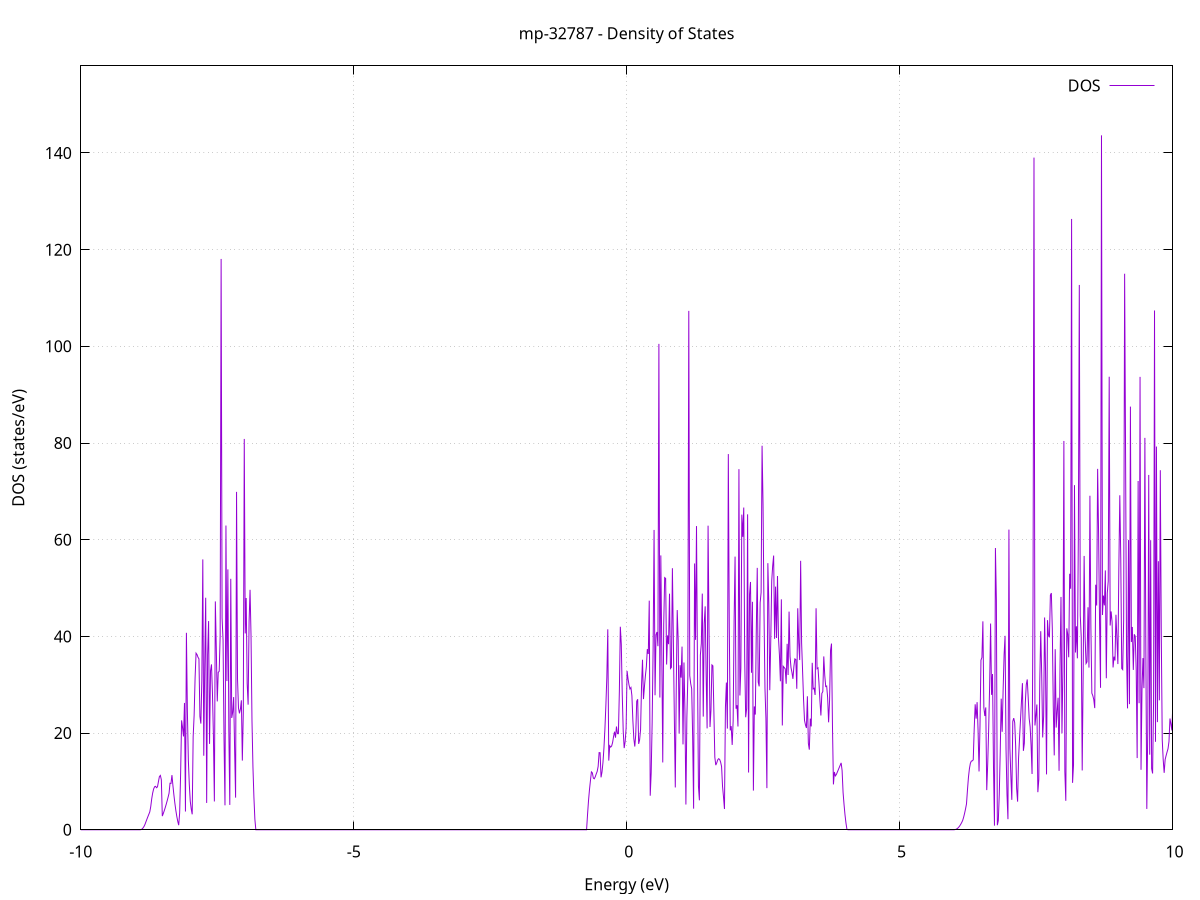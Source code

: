 set title 'mp-32787 - Density of States'
set xlabel 'Energy (eV)'
set ylabel 'DOS (states/eV)'
set grid
set xrange [-10:10]
set yrange [0:158.015]
set xzeroaxis lt -1
set terminal png size 800,600
set output 'mp-32787_dos_gnuplot.png'
plot '-' using 1:2 with lines title 'DOS'
-21.066600 0.000000
-21.048900 0.000000
-21.031200 0.000000
-21.013600 0.000000
-20.995900 0.000000
-20.978200 0.000000
-20.960600 0.000000
-20.942900 0.000000
-20.925200 0.000000
-20.907600 0.000000
-20.889900 0.000000
-20.872200 0.000000
-20.854600 0.000000
-20.836900 0.000000
-20.819200 0.000000
-20.801600 0.000000
-20.783900 0.000000
-20.766300 0.000000
-20.748600 0.000000
-20.730900 0.000000
-20.713300 0.000000
-20.695600 0.000000
-20.677900 0.000000
-20.660300 0.000000
-20.642600 0.000000
-20.624900 0.000000
-20.607300 0.000000
-20.589600 0.000000
-20.571900 0.000000
-20.554300 0.000000
-20.536600 0.000000
-20.518900 0.000000
-20.501300 0.000000
-20.483600 0.000000
-20.465900 0.000000
-20.448300 0.000000
-20.430600 0.000000
-20.413000 0.000000
-20.395300 0.000000
-20.377600 0.000000
-20.360000 0.000000
-20.342300 0.000000
-20.324600 0.000000
-20.307000 0.000000
-20.289300 0.000000
-20.271600 0.000000
-20.254000 0.000000
-20.236300 0.000000
-20.218600 0.000000
-20.201000 0.000000
-20.183300 0.000000
-20.165600 0.000000
-20.148000 0.000000
-20.130300 0.000000
-20.112600 0.000000
-20.095000 0.000000
-20.077300 0.000000
-20.059700 0.000000
-20.042000 0.000000
-20.024300 0.000000
-20.006700 0.000000
-19.989000 0.000000
-19.971300 0.000000
-19.953700 0.000000
-19.936000 0.000000
-19.918300 0.000000
-19.900700 0.000000
-19.883000 0.000000
-19.865300 0.000000
-19.847700 0.000000
-19.830000 0.000000
-19.812300 0.000000
-19.794700 0.000000
-19.777000 0.000000
-19.759300 0.000000
-19.741700 0.000000
-19.724000 0.000000
-19.706300 0.000000
-19.688700 0.000000
-19.671000 0.000000
-19.653400 0.000000
-19.635700 0.000000
-19.618000 0.000000
-19.600400 0.000000
-19.582700 0.000000
-19.565000 0.000000
-19.547400 0.000000
-19.529700 0.000000
-19.512000 0.000000
-19.494400 0.000000
-19.476700 0.000000
-19.459000 200.382100
-19.441400 166.613100
-19.423700 0.000000
-19.406000 0.000000
-19.388400 518.217500
-19.370700 0.000000
-19.353000 279.752800
-19.335400 715.820400
-19.317700 400.511500
-19.300100 960.959900
-19.282400 0.000000
-19.264700 0.000000
-19.247100 0.000000
-19.229400 0.000000
-19.211700 0.000000
-19.194100 775.664400
-19.176400 0.000000
-19.158700 699.346100
-19.141100 86.465200
-19.123400 245.669600
-19.105700 173.839500
-19.088100 867.490400
-19.070400 532.892100
-19.052700 0.000000
-19.035100 0.000000
-19.017400 0.000000
-18.999700 0.000000
-18.982100 0.000000
-18.964400 0.000000
-18.946700 0.000000
-18.929100 0.000000
-18.911400 0.000000
-18.893800 0.000000
-18.876100 0.000000
-18.858400 0.000000
-18.840800 0.000000
-18.823100 0.000000
-18.805400 0.000000
-18.787800 0.000000
-18.770100 0.000000
-18.752400 0.000000
-18.734800 0.000000
-18.717100 0.000000
-18.699400 0.000000
-18.681800 0.000000
-18.664100 0.000000
-18.646400 0.000000
-18.628800 0.000000
-18.611100 0.000000
-18.593400 0.000000
-18.575800 0.000000
-18.558100 0.000000
-18.540500 0.000000
-18.522800 0.000000
-18.505100 0.000000
-18.487500 0.000000
-18.469800 0.000000
-18.452100 0.000000
-18.434500 0.000000
-18.416800 0.000000
-18.399100 0.000000
-18.381500 0.000000
-18.363800 0.000000
-18.346100 0.000000
-18.328500 0.000000
-18.310800 0.000000
-18.293100 0.000000
-18.275500 0.000000
-18.257800 0.000000
-18.240100 0.000000
-18.222500 0.000000
-18.204800 0.000000
-18.187100 0.000000
-18.169500 0.000000
-18.151800 0.000000
-18.134200 0.000000
-18.116500 0.000000
-18.098800 0.000000
-18.081200 0.000000
-18.063500 0.000000
-18.045800 0.000000
-18.028200 0.000000
-18.010500 0.000000
-17.992800 0.000000
-17.975200 0.000000
-17.957500 0.000000
-17.939800 0.000000
-17.922200 0.000000
-17.904500 0.000000
-17.886800 0.000000
-17.869200 0.000000
-17.851500 0.000000
-17.833800 0.000000
-17.816200 0.000000
-17.798500 0.000000
-17.780900 0.000000
-17.763200 0.000000
-17.745500 0.000000
-17.727900 0.000000
-17.710200 0.000000
-17.692500 0.000000
-17.674900 0.000000
-17.657200 0.000000
-17.639500 0.000000
-17.621900 0.000000
-17.604200 0.000000
-17.586500 0.000000
-17.568900 0.000000
-17.551200 0.000000
-17.533500 0.000000
-17.515900 0.000000
-17.498200 0.000000
-17.480500 0.000000
-17.462900 0.000000
-17.445200 0.000000
-17.427600 0.000000
-17.409900 0.000000
-17.392200 0.000000
-17.374600 0.000000
-17.356900 0.000000
-17.339200 0.000000
-17.321600 0.000000
-17.303900 0.000000
-17.286200 0.000000
-17.268600 0.000000
-17.250900 0.000000
-17.233200 0.000000
-17.215600 0.000000
-17.197900 0.000000
-17.180200 0.000000
-17.162600 0.000000
-17.144900 0.000000
-17.127200 0.000000
-17.109600 0.000000
-17.091900 0.000000
-17.074200 0.000000
-17.056600 0.000000
-17.038900 0.000000
-17.021300 0.000000
-17.003600 0.000000
-16.985900 0.000000
-16.968300 0.000000
-16.950600 0.000000
-16.932900 0.000000
-16.915300 0.000000
-16.897600 0.000000
-16.879900 0.000000
-16.862300 0.000000
-16.844600 0.000000
-16.826900 0.000000
-16.809300 0.000000
-16.791600 0.000000
-16.773900 0.000000
-16.756300 0.000000
-16.738600 0.000000
-16.720900 0.000000
-16.703300 0.000000
-16.685600 0.000000
-16.668000 0.000000
-16.650300 0.000000
-16.632600 0.000000
-16.615000 0.000000
-16.597300 0.000000
-16.579600 0.000000
-16.562000 0.000000
-16.544300 0.000000
-16.526600 0.000000
-16.509000 0.000000
-16.491300 0.000000
-16.473600 0.000000
-16.456000 0.000000
-16.438300 0.000000
-16.420600 0.000000
-16.403000 0.000000
-16.385300 0.000000
-16.367600 0.000000
-16.350000 0.000000
-16.332300 0.000000
-16.314600 0.000000
-16.297000 0.000000
-16.279300 0.000000
-16.261700 0.000000
-16.244000 0.000000
-16.226300 0.000000
-16.208700 0.000000
-16.191000 0.000000
-16.173300 0.000000
-16.155700 0.000000
-16.138000 0.000000
-16.120300 0.000000
-16.102700 0.000000
-16.085000 0.000000
-16.067300 0.000000
-16.049700 0.000000
-16.032000 0.000000
-16.014300 0.000000
-15.996700 0.000000
-15.979000 0.000000
-15.961300 0.000000
-15.943700 0.000000
-15.926000 0.000000
-15.908400 0.000000
-15.890700 0.000000
-15.873000 0.000000
-15.855400 0.000000
-15.837700 0.000000
-15.820000 0.000000
-15.802400 0.000000
-15.784700 0.000000
-15.767000 0.000000
-15.749400 0.000000
-15.731700 0.000000
-15.714000 0.000000
-15.696400 0.000000
-15.678700 0.000000
-15.661000 0.000000
-15.643400 0.000000
-15.625700 0.000000
-15.608000 0.000000
-15.590400 0.000000
-15.572700 0.000000
-15.555000 0.000000
-15.537400 0.000000
-15.519700 0.000000
-15.502100 0.000000
-15.484400 0.000000
-15.466700 0.000000
-15.449100 0.000000
-15.431400 0.000000
-15.413700 0.000000
-15.396100 0.000000
-15.378400 0.000000
-15.360700 0.000000
-15.343100 0.000000
-15.325400 0.000000
-15.307700 0.000000
-15.290100 0.000000
-15.272400 0.000000
-15.254700 0.000000
-15.237100 0.000000
-15.219400 0.000000
-15.201700 0.000000
-15.184100 0.000000
-15.166400 0.000000
-15.148800 0.000000
-15.131100 0.000000
-15.113400 0.000000
-15.095800 0.000000
-15.078100 0.000000
-15.060400 0.000000
-15.042800 0.000000
-15.025100 0.000000
-15.007400 0.000000
-14.989800 0.000000
-14.972100 0.000000
-14.954400 0.000000
-14.936800 0.000000
-14.919100 0.000000
-14.901400 0.000000
-14.883800 0.000000
-14.866100 0.000000
-14.848400 0.000000
-14.830800 0.000000
-14.813100 0.000000
-14.795500 0.000000
-14.777800 0.000000
-14.760100 0.000000
-14.742500 0.000000
-14.724800 0.000000
-14.707100 0.000000
-14.689500 0.000000
-14.671800 0.000000
-14.654100 0.000000
-14.636500 0.000000
-14.618800 0.000000
-14.601100 0.000000
-14.583500 0.000000
-14.565800 0.000000
-14.548100 0.000000
-14.530500 0.000000
-14.512800 0.000000
-14.495100 0.000000
-14.477500 0.000000
-14.459800 0.000000
-14.442100 0.000000
-14.424500 0.000000
-14.406800 0.000000
-14.389200 0.000000
-14.371500 0.000000
-14.353800 0.000000
-14.336200 0.000000
-14.318500 0.000000
-14.300800 0.000000
-14.283200 0.000000
-14.265500 0.000000
-14.247800 0.000000
-14.230200 0.000000
-14.212500 0.000000
-14.194800 0.000000
-14.177200 0.000000
-14.159500 0.000000
-14.141800 0.000000
-14.124200 0.000000
-14.106500 0.000000
-14.088800 0.000000
-14.071200 0.000000
-14.053500 0.000000
-14.035900 0.000000
-14.018200 0.000000
-14.000500 0.000000
-13.982900 0.000000
-13.965200 0.000000
-13.947500 0.000000
-13.929900 0.000000
-13.912200 0.000000
-13.894500 0.000000
-13.876900 0.000000
-13.859200 0.000000
-13.841500 0.000000
-13.823900 0.000000
-13.806200 0.000000
-13.788500 0.000000
-13.770900 0.000000
-13.753200 0.000000
-13.735500 0.000000
-13.717900 0.000000
-13.700200 0.000000
-13.682500 0.000000
-13.664900 0.000000
-13.647200 0.000000
-13.629600 0.000000
-13.611900 0.000000
-13.594200 0.000000
-13.576600 0.000000
-13.558900 0.000000
-13.541200 0.000000
-13.523600 0.000000
-13.505900 0.000000
-13.488200 0.000000
-13.470600 0.000000
-13.452900 0.000000
-13.435200 0.000000
-13.417600 0.000000
-13.399900 0.000000
-13.382200 0.000000
-13.364600 0.000000
-13.346900 0.000000
-13.329200 0.000000
-13.311600 0.000000
-13.293900 0.000000
-13.276300 0.000000
-13.258600 0.000000
-13.240900 0.000000
-13.223300 0.000000
-13.205600 0.000000
-13.187900 0.000000
-13.170300 0.000000
-13.152600 0.000000
-13.134900 0.000000
-13.117300 0.000000
-13.099600 0.000000
-13.081900 0.000000
-13.064300 0.000000
-13.046600 0.000000
-13.028900 0.000000
-13.011300 0.000000
-12.993600 0.000000
-12.975900 0.000000
-12.958300 0.000000
-12.940600 0.000000
-12.922900 0.000000
-12.905300 0.000000
-12.887600 0.000000
-12.870000 0.000000
-12.852300 0.000000
-12.834600 0.000000
-12.817000 0.000000
-12.799300 0.000000
-12.781600 0.000000
-12.764000 0.000000
-12.746300 0.000000
-12.728600 0.000000
-12.711000 0.000000
-12.693300 0.000000
-12.675600 0.000000
-12.658000 0.000000
-12.640300 0.000000
-12.622600 0.000000
-12.605000 0.000000
-12.587300 0.000000
-12.569600 0.000000
-12.552000 0.000000
-12.534300 0.000000
-12.516700 0.000000
-12.499000 0.000000
-12.481300 0.000000
-12.463700 0.000000
-12.446000 0.000000
-12.428300 0.000000
-12.410700 0.000000
-12.393000 0.000000
-12.375300 0.000000
-12.357700 0.000000
-12.340000 0.000000
-12.322300 0.000000
-12.304700 0.000000
-12.287000 0.000000
-12.269300 0.000000
-12.251700 0.000000
-12.234000 0.000000
-12.216300 0.000000
-12.198700 0.000000
-12.181000 0.000000
-12.163400 0.000000
-12.145700 0.000000
-12.128000 0.000000
-12.110400 0.000000
-12.092700 0.000000
-12.075000 0.000000
-12.057400 0.000000
-12.039700 0.000000
-12.022000 0.000000
-12.004400 0.000000
-11.986700 0.000000
-11.969000 0.000000
-11.951400 0.000000
-11.933700 0.000000
-11.916000 0.000000
-11.898400 0.000000
-11.880700 0.000000
-11.863000 0.000000
-11.845400 0.000000
-11.827700 0.000000
-11.810000 0.000000
-11.792400 0.000000
-11.774700 0.000000
-11.757100 0.000000
-11.739400 0.000000
-11.721700 0.000000
-11.704100 0.000000
-11.686400 0.000000
-11.668700 0.000000
-11.651100 0.000000
-11.633400 0.000000
-11.615700 0.000000
-11.598100 0.000000
-11.580400 0.000000
-11.562700 0.000000
-11.545100 0.000000
-11.527400 0.000000
-11.509700 0.000000
-11.492100 0.000000
-11.474400 0.000000
-11.456700 0.000000
-11.439100 0.000000
-11.421400 0.000000
-11.403800 0.000000
-11.386100 0.000000
-11.368400 0.000000
-11.350800 0.000000
-11.333100 0.000000
-11.315400 0.000000
-11.297800 0.000000
-11.280100 0.000000
-11.262400 0.000000
-11.244800 0.000000
-11.227100 0.000000
-11.209400 0.000000
-11.191800 0.000000
-11.174100 0.000000
-11.156400 0.000000
-11.138800 0.000000
-11.121100 0.000000
-11.103400 0.000000
-11.085800 0.000000
-11.068100 0.000000
-11.050400 0.000000
-11.032800 0.000000
-11.015100 0.000000
-10.997500 0.000000
-10.979800 0.000000
-10.962100 0.000000
-10.944500 0.000000
-10.926800 0.000000
-10.909100 0.000000
-10.891500 0.000000
-10.873800 0.000000
-10.856100 0.000000
-10.838500 0.000000
-10.820800 0.000000
-10.803100 0.000000
-10.785500 0.000000
-10.767800 0.000000
-10.750100 0.000000
-10.732500 0.000000
-10.714800 0.000000
-10.697100 0.000000
-10.679500 0.000000
-10.661800 0.000000
-10.644200 0.000000
-10.626500 0.000000
-10.608800 0.000000
-10.591200 0.000000
-10.573500 0.000000
-10.555800 0.000000
-10.538200 0.000000
-10.520500 0.000000
-10.502800 0.000000
-10.485200 0.000000
-10.467500 0.000000
-10.449800 0.000000
-10.432200 0.000000
-10.414500 0.000000
-10.396800 0.000000
-10.379200 0.000000
-10.361500 0.000000
-10.343800 0.000000
-10.326200 0.000000
-10.308500 0.000000
-10.290800 0.000000
-10.273200 0.000000
-10.255500 0.000000
-10.237900 0.000000
-10.220200 0.000000
-10.202500 0.000000
-10.184900 0.000000
-10.167200 0.000000
-10.149500 0.000000
-10.131900 0.000000
-10.114200 0.000000
-10.096500 0.000000
-10.078900 0.000000
-10.061200 0.000000
-10.043500 0.000000
-10.025900 0.000000
-10.008200 0.000000
-9.990500 0.000000
-9.972900 0.000000
-9.955200 0.000000
-9.937500 0.000000
-9.919900 0.000000
-9.902200 0.000000
-9.884600 0.000000
-9.866900 0.000000
-9.849200 0.000000
-9.831600 0.000000
-9.813900 0.000000
-9.796200 0.000000
-9.778600 0.000000
-9.760900 0.000000
-9.743200 0.000000
-9.725600 0.000000
-9.707900 0.000000
-9.690200 0.000000
-9.672600 0.000000
-9.654900 0.000000
-9.637200 0.000000
-9.619600 0.000000
-9.601900 0.000000
-9.584200 0.000000
-9.566600 0.000000
-9.548900 0.000000
-9.531300 0.000000
-9.513600 0.000000
-9.495900 0.000000
-9.478300 0.000000
-9.460600 0.000000
-9.442900 0.000000
-9.425300 0.000000
-9.407600 0.000000
-9.389900 0.000000
-9.372300 0.000000
-9.354600 0.000000
-9.336900 0.000000
-9.319300 0.000000
-9.301600 0.000000
-9.283900 0.000000
-9.266300 0.000000
-9.248600 0.000000
-9.230900 0.000000
-9.213300 0.000000
-9.195600 0.000000
-9.177900 0.000000
-9.160300 0.000000
-9.142600 0.000000
-9.125000 0.000000
-9.107300 0.000000
-9.089600 0.000000
-9.072000 0.000000
-9.054300 0.000000
-9.036600 0.000000
-9.019000 0.000000
-9.001300 0.000000
-8.983600 0.000000
-8.966000 0.000000
-8.948300 0.000000
-8.930600 0.000000
-8.913000 0.000000
-8.895300 0.035500
-8.877600 0.160600
-8.860000 0.375900
-8.842300 0.681400
-8.824600 1.098000
-8.807000 1.638900
-8.789300 2.168400
-8.771700 2.686300
-8.754000 3.192700
-8.736300 3.687600
-8.718700 4.780800
-8.701000 6.375000
-8.683300 7.592700
-8.665700 8.433800
-8.648000 8.898400
-8.630300 8.986600
-8.612700 8.698200
-8.595000 8.883800
-8.577300 9.980100
-8.559700 11.008000
-8.542000 11.241100
-8.524300 10.348200
-8.506700 2.823900
-8.489000 3.356100
-8.471300 3.936400
-8.453700 4.564900
-8.436000 5.241600
-8.418300 5.966500
-8.400700 6.739600
-8.383000 7.560800
-8.365400 9.623700
-8.347700 9.576800
-8.330000 11.310700
-8.312400 9.163000
-8.294700 7.237800
-8.277000 5.534900
-8.259400 4.054400
-8.241700 2.796300
-8.224000 1.760500
-8.206400 0.952600
-8.188700 3.496400
-8.171000 11.684000
-8.153400 22.634700
-8.135700 21.121400
-8.118000 19.311000
-8.100400 26.239000
-8.082700 3.773700
-8.065000 40.745500
-8.047400 24.503200
-8.029700 14.445300
-8.012100 9.366100
-7.994400 5.891200
-7.976700 4.284300
-7.959100 3.197900
-7.941400 19.277300
-7.923700 23.655500
-7.906100 31.375100
-7.888400 36.530000
-7.870700 36.240800
-7.853100 35.695400
-7.835400 35.352800
-7.817700 23.445900
-7.800100 21.964800
-7.782400 30.990900
-7.764700 55.920700
-7.747100 15.310300
-7.729400 34.218300
-7.711700 48.002000
-7.694100 5.551800
-7.676400 36.242900
-7.658700 43.176300
-7.641100 17.764200
-7.623400 32.876400
-7.605800 34.209300
-7.588100 28.300100
-7.570400 19.491000
-7.552800 5.852800
-7.535100 47.238500
-7.517400 37.405500
-7.499800 26.550300
-7.482100 32.560400
-7.464400 32.791100
-7.446800 40.144800
-7.429100 118.081800
-7.411400 43.785200
-7.393800 39.222900
-7.376100 18.738600
-7.358400 5.061400
-7.340800 62.935700
-7.323100 30.761000
-7.305400 53.853900
-7.287800 20.489400
-7.270100 5.143000
-7.252500 51.911000
-7.234800 23.136000
-7.217100 24.313100
-7.199500 27.452000
-7.181800 16.608500
-7.164100 6.649600
-7.146500 69.891200
-7.128800 31.195900
-7.111100 25.192700
-7.093500 24.084400
-7.075800 24.964200
-7.058100 26.777000
-7.040500 14.314100
-7.022800 24.414700
-7.005100 80.841500
-6.987500 40.615300
-6.969800 47.938500
-6.952100 30.257200
-6.934500 25.876200
-6.916800 43.046300
-6.899200 49.642400
-6.881500 40.259400
-6.863800 22.540100
-6.846200 12.982800
-6.828500 6.749200
-6.810800 2.158400
-6.793200 0.000000
-6.775500 0.000000
-6.757800 0.000000
-6.740200 0.000000
-6.722500 0.000000
-6.704800 0.000000
-6.687200 0.000000
-6.669500 0.000000
-6.651800 0.000000
-6.634200 0.000000
-6.616500 0.000000
-6.598800 0.000000
-6.581200 0.000000
-6.563500 0.000000
-6.545800 0.000000
-6.528200 0.000000
-6.510500 0.000000
-6.492900 0.000000
-6.475200 0.000000
-6.457500 0.000000
-6.439900 0.000000
-6.422200 0.000000
-6.404500 0.000000
-6.386900 0.000000
-6.369200 0.000000
-6.351500 0.000000
-6.333900 0.000000
-6.316200 0.000000
-6.298500 0.000000
-6.280900 0.000000
-6.263200 0.000000
-6.245500 0.000000
-6.227900 0.000000
-6.210200 0.000000
-6.192500 0.000000
-6.174900 0.000000
-6.157200 0.000000
-6.139600 0.000000
-6.121900 0.000000
-6.104200 0.000000
-6.086600 0.000000
-6.068900 0.000000
-6.051200 0.000000
-6.033600 0.000000
-6.015900 0.000000
-5.998200 0.000000
-5.980600 0.000000
-5.962900 0.000000
-5.945200 0.000000
-5.927600 0.000000
-5.909900 0.000000
-5.892200 0.000000
-5.874600 0.000000
-5.856900 0.000000
-5.839200 0.000000
-5.821600 0.000000
-5.803900 0.000000
-5.786200 0.000000
-5.768600 0.000000
-5.750900 0.000000
-5.733300 0.000000
-5.715600 0.000000
-5.697900 0.000000
-5.680300 0.000000
-5.662600 0.000000
-5.644900 0.000000
-5.627300 0.000000
-5.609600 0.000000
-5.591900 0.000000
-5.574300 0.000000
-5.556600 0.000000
-5.538900 0.000000
-5.521300 0.000000
-5.503600 0.000000
-5.485900 0.000000
-5.468300 0.000000
-5.450600 0.000000
-5.432900 0.000000
-5.415300 0.000000
-5.397600 0.000000
-5.380000 0.000000
-5.362300 0.000000
-5.344600 0.000000
-5.327000 0.000000
-5.309300 0.000000
-5.291600 0.000000
-5.274000 0.000000
-5.256300 0.000000
-5.238600 0.000000
-5.221000 0.000000
-5.203300 0.000000
-5.185600 0.000000
-5.168000 0.000000
-5.150300 0.000000
-5.132600 0.000000
-5.115000 0.000000
-5.097300 0.000000
-5.079600 0.000000
-5.062000 0.000000
-5.044300 0.000000
-5.026600 0.000000
-5.009000 0.000000
-4.991300 0.000000
-4.973700 0.000000
-4.956000 0.000000
-4.938300 0.000000
-4.920700 0.000000
-4.903000 0.000000
-4.885300 0.000000
-4.867700 0.000000
-4.850000 0.000000
-4.832300 0.000000
-4.814700 0.000000
-4.797000 0.000000
-4.779300 0.000000
-4.761700 0.000000
-4.744000 0.000000
-4.726300 0.000000
-4.708700 0.000000
-4.691000 0.000000
-4.673300 0.000000
-4.655700 0.000000
-4.638000 0.000000
-4.620400 0.000000
-4.602700 0.000000
-4.585000 0.000000
-4.567400 0.000000
-4.549700 0.000000
-4.532000 0.000000
-4.514400 0.000000
-4.496700 0.000000
-4.479000 0.000000
-4.461400 0.000000
-4.443700 0.000000
-4.426000 0.000000
-4.408400 0.000000
-4.390700 0.000000
-4.373000 0.000000
-4.355400 0.000000
-4.337700 0.000000
-4.320000 0.000000
-4.302400 0.000000
-4.284700 0.000000
-4.267100 0.000000
-4.249400 0.000000
-4.231700 0.000000
-4.214100 0.000000
-4.196400 0.000000
-4.178700 0.000000
-4.161100 0.000000
-4.143400 0.000000
-4.125700 0.000000
-4.108100 0.000000
-4.090400 0.000000
-4.072700 0.000000
-4.055100 0.000000
-4.037400 0.000000
-4.019700 0.000000
-4.002100 0.000000
-3.984400 0.000000
-3.966700 0.000000
-3.949100 0.000000
-3.931400 0.000000
-3.913700 0.000000
-3.896100 0.000000
-3.878400 0.000000
-3.860800 0.000000
-3.843100 0.000000
-3.825400 0.000000
-3.807800 0.000000
-3.790100 0.000000
-3.772400 0.000000
-3.754800 0.000000
-3.737100 0.000000
-3.719400 0.000000
-3.701800 0.000000
-3.684100 0.000000
-3.666400 0.000000
-3.648800 0.000000
-3.631100 0.000000
-3.613400 0.000000
-3.595800 0.000000
-3.578100 0.000000
-3.560400 0.000000
-3.542800 0.000000
-3.525100 0.000000
-3.507500 0.000000
-3.489800 0.000000
-3.472100 0.000000
-3.454500 0.000000
-3.436800 0.000000
-3.419100 0.000000
-3.401500 0.000000
-3.383800 0.000000
-3.366100 0.000000
-3.348500 0.000000
-3.330800 0.000000
-3.313100 0.000000
-3.295500 0.000000
-3.277800 0.000000
-3.260100 0.000000
-3.242500 0.000000
-3.224800 0.000000
-3.207100 0.000000
-3.189500 0.000000
-3.171800 0.000000
-3.154100 0.000000
-3.136500 0.000000
-3.118800 0.000000
-3.101200 0.000000
-3.083500 0.000000
-3.065800 0.000000
-3.048200 0.000000
-3.030500 0.000000
-3.012800 0.000000
-2.995200 0.000000
-2.977500 0.000000
-2.959800 0.000000
-2.942200 0.000000
-2.924500 0.000000
-2.906800 0.000000
-2.889200 0.000000
-2.871500 0.000000
-2.853800 0.000000
-2.836200 0.000000
-2.818500 0.000000
-2.800800 0.000000
-2.783200 0.000000
-2.765500 0.000000
-2.747900 0.000000
-2.730200 0.000000
-2.712500 0.000000
-2.694900 0.000000
-2.677200 0.000000
-2.659500 0.000000
-2.641900 0.000000
-2.624200 0.000000
-2.606500 0.000000
-2.588900 0.000000
-2.571200 0.000000
-2.553500 0.000000
-2.535900 0.000000
-2.518200 0.000000
-2.500500 0.000000
-2.482900 0.000000
-2.465200 0.000000
-2.447500 0.000000
-2.429900 0.000000
-2.412200 0.000000
-2.394500 0.000000
-2.376900 0.000000
-2.359200 0.000000
-2.341600 0.000000
-2.323900 0.000000
-2.306200 0.000000
-2.288600 0.000000
-2.270900 0.000000
-2.253200 0.000000
-2.235600 0.000000
-2.217900 0.000000
-2.200200 0.000000
-2.182600 0.000000
-2.164900 0.000000
-2.147200 0.000000
-2.129600 0.000000
-2.111900 0.000000
-2.094200 0.000000
-2.076600 0.000000
-2.058900 0.000000
-2.041200 0.000000
-2.023600 0.000000
-2.005900 0.000000
-1.988300 0.000000
-1.970600 0.000000
-1.952900 0.000000
-1.935300 0.000000
-1.917600 0.000000
-1.899900 0.000000
-1.882300 0.000000
-1.864600 0.000000
-1.846900 0.000000
-1.829300 0.000000
-1.811600 0.000000
-1.793900 0.000000
-1.776300 0.000000
-1.758600 0.000000
-1.740900 0.000000
-1.723300 0.000000
-1.705600 0.000000
-1.687900 0.000000
-1.670300 0.000000
-1.652600 0.000000
-1.635000 0.000000
-1.617300 0.000000
-1.599600 0.000000
-1.582000 0.000000
-1.564300 0.000000
-1.546600 0.000000
-1.529000 0.000000
-1.511300 0.000000
-1.493600 0.000000
-1.476000 0.000000
-1.458300 0.000000
-1.440600 0.000000
-1.423000 0.000000
-1.405300 0.000000
-1.387600 0.000000
-1.370000 0.000000
-1.352300 0.000000
-1.334600 0.000000
-1.317000 0.000000
-1.299300 0.000000
-1.281600 0.000000
-1.264000 0.000000
-1.246300 0.000000
-1.228700 0.000000
-1.211000 0.000000
-1.193300 0.000000
-1.175700 0.000000
-1.158000 0.000000
-1.140300 0.000000
-1.122700 0.000000
-1.105000 0.000000
-1.087300 0.000000
-1.069700 0.000000
-1.052000 0.000000
-1.034300 0.000000
-1.016700 0.000000
-0.999000 0.000000
-0.981300 0.000000
-0.963700 0.000000
-0.946000 0.000000
-0.928300 0.000000
-0.910700 0.000000
-0.893000 0.000000
-0.875400 0.000000
-0.857700 0.000000
-0.840000 0.000000
-0.822400 0.000000
-0.804700 0.000000
-0.787000 0.000000
-0.769400 0.000000
-0.751700 0.000000
-0.734000 0.000000
-0.716400 3.155700
-0.698700 6.013600
-0.681000 8.288500
-0.663400 10.151500
-0.645700 11.973700
-0.628000 11.769900
-0.610400 10.688700
-0.592700 10.550100
-0.575000 10.959400
-0.557400 11.545200
-0.539700 12.067900
-0.522000 13.117700
-0.504400 15.967500
-0.486700 15.942900
-0.469100 10.846100
-0.451400 11.945600
-0.433700 13.934100
-0.416100 16.868900
-0.398400 20.779400
-0.380700 25.666000
-0.363100 31.529500
-0.345400 41.467300
-0.327700 14.316500
-0.310100 17.372500
-0.292400 17.099900
-0.274700 17.332200
-0.257100 18.062700
-0.239400 19.302300
-0.221700 20.292300
-0.204100 19.055800
-0.186400 21.359200
-0.168700 19.887900
-0.151100 19.874100
-0.133400 28.647900
-0.115800 41.995500
-0.098100 38.382700
-0.080400 28.003000
-0.062800 20.400900
-0.045100 16.898800
-0.027400 18.233000
-0.009800 21.053700
0.007900 32.858600
0.025600 31.233800
0.043200 29.964400
0.060900 29.134800
0.078600 29.430300
0.096200 27.744100
0.113900 22.646100
0.131600 18.854200
0.149200 17.221900
0.166900 19.736600
0.184600 26.590300
0.202200 27.001100
0.219900 17.768000
0.237600 18.583300
0.255200 20.725900
0.272900 29.854700
0.290500 35.172400
0.308200 27.025600
0.325900 29.597800
0.343500 31.842200
0.361200 33.743100
0.378900 37.367200
0.396500 36.367800
0.414200 47.397300
0.431900 7.046000
0.449500 11.760000
0.467200 22.104700
0.484900 37.414000
0.502500 62.019800
0.520200 27.818500
0.537900 40.327600
0.555500 40.914100
0.573200 37.977300
0.590900 100.518100
0.608500 27.360200
0.626200 56.760800
0.643800 37.153500
0.661500 13.929000
0.679200 42.521600
0.696800 52.160900
0.714500 51.989500
0.732200 34.180000
0.749800 40.199700
0.767500 38.394300
0.785200 48.840400
0.802800 33.355600
0.820500 33.605500
0.838200 54.105600
0.855800 39.260000
0.873500 23.322300
0.891200 8.755000
0.908800 29.502500
0.926500 45.451400
0.944200 39.290000
0.961800 19.917400
0.979500 34.045600
0.997100 31.464400
1.014800 37.884100
1.032500 17.661100
1.050100 34.608500
1.067800 24.553200
1.085500 5.217200
1.103100 23.105100
1.120800 31.456800
1.138500 107.341000
1.156100 31.889400
1.173800 30.219100
1.191500 29.167600
1.209100 19.427100
1.226800 4.371600
1.244500 55.084300
1.262100 39.279200
1.279800 62.818700
1.297500 33.897800
1.315100 9.036100
1.332800 6.098100
1.350500 36.116700
1.368100 38.519500
1.385800 48.848200
1.403400 23.412900
1.421100 42.670200
1.438800 46.213600
1.456400 32.204700
1.474100 20.967300
1.491800 62.903900
1.509400 40.943600
1.527100 21.267800
1.544800 24.750700
1.562400 34.104400
1.580100 33.908300
1.597800 24.651500
1.615400 15.011900
1.633100 13.372600
1.650800 13.838900
1.668400 14.467200
1.686100 14.704600
1.703800 14.551200
1.721400 14.006900
1.739100 13.071800
1.756700 8.980900
1.774400 6.797600
1.792100 4.296500
1.809700 25.328400
1.827400 30.453500
1.845100 20.924100
1.862700 77.710800
1.880400 41.931800
1.898100 20.562000
1.915700 21.428100
1.933400 17.548000
1.951100 22.489900
1.968700 43.326100
1.986400 56.507000
2.004100 25.048900
2.021700 25.760700
2.039400 21.359900
2.057100 74.594600
2.074700 27.778700
2.092400 33.417100
2.110100 65.192600
2.127700 60.590900
2.145400 66.658900
2.163000 35.252200
2.180700 23.275500
2.198400 25.060400
2.216000 65.251100
2.233700 11.841600
2.251400 48.687100
2.269000 51.258300
2.286700 32.478700
2.304400 47.153400
2.322000 8.109700
2.339700 25.511300
2.357400 23.833100
2.375000 41.081700
2.392700 54.170300
2.410400 30.543800
2.428000 29.664600
2.445700 46.960300
2.463400 49.089600
2.481000 79.434300
2.498700 67.314300
2.516300 44.998900
2.534000 29.276800
2.551700 22.977700
2.569300 8.619300
2.587000 55.147900
2.604700 46.803300
2.622300 28.875900
2.640000 39.025000
2.657700 51.467800
2.675300 54.602400
2.693000 56.717700
2.710700 39.491900
2.728300 50.299100
2.746000 39.674500
2.763700 52.498500
2.781300 39.753100
2.799000 36.152400
2.816700 30.720100
2.834300 47.661200
2.852000 21.572400
2.869700 33.798000
2.887300 33.550600
2.905000 33.286500
2.922600 30.203500
2.940300 38.471600
2.958000 32.020900
2.975600 45.133700
2.993300 35.863100
3.011000 33.562500
3.028600 32.534900
3.046300 31.218100
3.064000 33.783300
3.081600 35.349700
3.099300 35.217900
3.117000 29.166100
3.134600 45.821700
3.152300 38.708100
3.170000 35.106100
3.187600 55.640000
3.205300 38.683500
3.223000 32.915500
3.240600 27.068300
3.258300 22.644400
3.275900 21.691000
3.293600 21.057800
3.311300 27.614500
3.328900 17.895000
3.346600 16.575000
3.364300 22.992600
3.381900 21.380300
3.399600 34.532200
3.417300 29.138900
3.434900 29.270900
3.452600 27.889300
3.470300 45.824300
3.487900 33.319400
3.505600 33.487800
3.523300 30.396600
3.540900 26.727700
3.558600 23.636900
3.576300 28.209300
3.593900 28.586000
3.611600 35.861900
3.629200 31.957200
3.646900 29.631400
3.664600 29.737900
3.682200 27.348700
3.699900 22.221900
3.717600 26.848900
3.735200 37.105700
3.752900 38.515900
3.770600 21.540400
3.788200 9.384700
3.805900 11.954500
3.823600 11.149400
3.841200 11.418200
3.858900 11.903000
3.876600 12.387200
3.894200 12.870600
3.911900 13.353200
3.929600 13.835100
3.947200 12.250300
3.964900 7.734200
3.982600 5.223300
4.000200 3.095800
4.017900 1.393200
4.035500 0.115800
4.053200 0.000000
4.070900 0.000000
4.088500 0.000000
4.106200 0.000000
4.123900 0.000000
4.141500 0.000000
4.159200 0.000000
4.176900 0.000000
4.194500 0.000000
4.212200 0.000000
4.229900 0.000000
4.247500 0.000000
4.265200 0.000000
4.282900 0.000000
4.300500 0.000000
4.318200 0.000000
4.335900 0.000000
4.353500 0.000000
4.371200 0.000000
4.388800 0.000000
4.406500 0.000000
4.424200 0.000000
4.441800 0.000000
4.459500 0.000000
4.477200 0.000000
4.494800 0.000000
4.512500 0.000000
4.530200 0.000000
4.547800 0.000000
4.565500 0.000000
4.583200 0.000000
4.600800 0.000000
4.618500 0.000000
4.636200 0.000000
4.653800 0.000000
4.671500 0.000000
4.689200 0.000000
4.706800 0.000000
4.724500 0.000000
4.742200 0.000000
4.759800 0.000000
4.777500 0.000000
4.795100 0.000000
4.812800 0.000000
4.830500 0.000000
4.848100 0.000000
4.865800 0.000000
4.883500 0.000000
4.901100 0.000000
4.918800 0.000000
4.936500 0.000000
4.954100 0.000000
4.971800 0.000000
4.989500 0.000000
5.007100 0.000000
5.024800 0.000000
5.042500 0.000000
5.060100 0.000000
5.077800 0.000000
5.095500 0.000000
5.113100 0.000000
5.130800 0.000000
5.148400 0.000000
5.166100 0.000000
5.183800 0.000000
5.201400 0.000000
5.219100 0.000000
5.236800 0.000000
5.254400 0.000000
5.272100 0.000000
5.289800 0.000000
5.307400 0.000000
5.325100 0.000000
5.342800 0.000000
5.360400 0.000000
5.378100 0.000000
5.395800 0.000000
5.413400 0.000000
5.431100 0.000000
5.448800 0.000000
5.466400 0.000000
5.484100 0.000000
5.501800 0.000000
5.519400 0.000000
5.537100 0.000000
5.554700 0.000000
5.572400 0.000000
5.590100 0.000000
5.607700 0.000000
5.625400 0.000000
5.643100 0.000000
5.660700 0.000000
5.678400 0.000000
5.696100 0.000000
5.713700 0.000000
5.731400 0.000000
5.749100 0.000000
5.766700 0.000000
5.784400 0.000000
5.802100 0.000000
5.819700 0.000000
5.837400 0.000000
5.855100 0.000000
5.872700 0.000000
5.890400 0.000000
5.908000 0.000000
5.925700 0.000000
5.943400 0.000000
5.961000 0.000000
5.978700 0.000000
5.996400 0.001600
6.014000 0.028500
6.031700 0.089000
6.049400 0.190000
6.067000 0.343900
6.084700 0.550900
6.102400 0.811000
6.120000 1.124200
6.137700 1.490500
6.155400 1.909800
6.173000 2.561300
6.190700 3.384000
6.208400 4.306500
6.226000 5.355100
6.243700 8.204000
6.261300 10.774000
6.279000 12.601400
6.296700 13.743500
6.314300 14.204700
6.332000 14.256400
6.349700 14.465500
6.367300 20.855100
6.385000 25.955300
6.402700 22.986100
6.420300 26.401900
6.438000 20.641300
6.455700 12.063400
6.473300 21.432100
6.491000 35.084000
6.508700 35.636800
6.526300 43.110000
6.544000 25.251100
6.561700 23.535000
6.579300 25.310900
6.597000 8.205900
6.614700 13.666100
6.632300 20.815700
6.650000 29.855700
6.667600 42.662100
6.685300 27.903600
6.703000 32.218100
6.720600 13.021700
6.738300 0.848100
6.756000 58.287300
6.773600 47.497000
6.791300 0.946800
6.809000 1.901700
6.826600 7.363600
6.844300 16.174200
6.862000 27.123600
6.879600 20.263300
6.897300 29.019400
6.915000 36.231600
6.932600 40.122300
6.950300 16.731500
6.968000 7.276000
6.985600 2.184700
7.003300 62.095800
7.020900 16.917900
7.038600 11.201600
7.056300 6.183500
7.073900 22.421000
7.091600 23.098100
7.109300 22.137500
7.126900 17.292000
7.144600 8.561500
7.162300 5.816100
7.179900 14.806300
7.197600 18.861100
7.215300 22.691600
7.232900 26.480900
7.250600 30.330700
7.268300 16.323700
7.285900 17.903200
7.303600 26.291200
7.321300 30.016500
7.338900 31.100600
7.356600 27.302500
7.374300 23.025800
7.391900 21.281200
7.409600 17.391900
7.427200 11.537700
7.444900 47.627600
7.462600 139.039800
7.480200 21.575400
7.497900 23.599700
7.515600 25.919300
7.533200 7.780000
7.550900 10.388900
7.568600 30.716000
7.586200 41.073000
7.603900 32.143000
7.621600 19.100800
7.639200 23.484200
7.656900 43.916900
7.674600 32.699800
7.692200 11.452700
7.709900 43.362400
7.727600 40.283500
7.745200 39.806800
7.762900 48.521500
7.780500 48.962900
7.798200 41.559700
7.815900 25.506500
7.833500 15.381300
7.851200 37.348700
7.868900 21.139600
7.886500 24.578200
7.904200 27.309500
7.921900 12.199800
7.939500 33.802600
7.957200 48.157100
7.974900 19.958000
7.992500 32.811800
8.010200 80.425900
8.027900 12.047500
8.045500 5.988900
8.063200 41.668100
8.080900 40.434000
8.098500 35.690300
8.116200 52.953500
8.133900 49.849200
8.151500 126.358100
8.169200 9.708200
8.186800 13.393200
8.204500 71.289000
8.222200 36.663300
8.239800 42.095700
8.257500 35.465500
8.275200 60.511100
8.292800 112.703300
8.310500 44.330300
8.328200 39.812400
8.345800 12.273300
8.363500 32.538500
8.381200 56.641200
8.398800 39.794000
8.416500 34.387900
8.434200 34.737200
8.451800 46.028000
8.469500 33.543900
8.487200 69.093000
8.504800 42.021300
8.522500 28.260700
8.540100 27.742800
8.557800 26.933000
8.575500 25.166300
8.593100 50.691600
8.610800 46.387100
8.628500 74.653700
8.646100 61.268300
8.663800 42.778000
8.681500 29.361300
8.699100 143.649800
8.716800 44.424300
8.734500 48.443000
8.752100 46.421700
8.769800 53.648800
8.787500 31.334800
8.805100 48.932100
8.822800 51.404400
8.840500 93.715800
8.858100 42.255600
8.875800 45.167100
8.893400 42.996200
8.911100 33.580900
8.928800 35.807700
8.946400 35.017400
8.964100 44.484200
8.981800 39.513100
8.999400 34.275000
9.017100 54.221200
9.034800 69.186400
9.052400 56.083600
9.070100 33.362000
9.087800 33.123000
9.105400 43.502000
9.123100 115.025100
9.140800 76.551900
9.158400 36.053900
9.176100 25.114200
9.193800 59.920800
9.211400 25.993200
9.229100 87.539400
9.246800 38.836700
9.264400 41.949200
9.282100 33.072400
9.299700 40.432300
9.317400 40.021900
9.335100 33.074500
9.352700 14.829700
9.370400 72.139800
9.388100 26.188700
9.405700 93.690300
9.423400 12.411000
9.441100 28.979300
9.458700 35.514500
9.476400 29.302100
9.494100 81.065000
9.511700 37.381300
9.529400 4.316500
9.547100 20.820200
9.564700 73.399500
9.582400 15.531200
9.600100 59.903500
9.617700 12.666800
9.635400 11.648000
9.653000 26.285500
9.670700 107.414900
9.688400 18.203400
9.706000 79.268600
9.723700 22.271600
9.741400 55.556600
9.759000 26.776700
9.776700 74.380500
9.794400 40.687400
9.812000 18.628600
9.829700 14.490500
9.847400 11.777200
9.865000 14.518200
9.882700 15.333700
9.900400 16.082500
9.918000 16.764800
9.935700 18.266600
9.953400 23.018900
9.971000 21.913900
9.988700 20.545500
10.006400 26.166900
10.024000 23.050500
10.041700 33.190400
10.059300 28.669100
10.077000 22.791800
10.094700 19.019400
10.112300 25.142400
10.130000 16.282800
10.147700 43.222200
10.165300 41.473600
10.183000 73.221600
10.200700 33.039200
10.218300 4.043800
10.236000 5.495500
10.253700 13.861800
10.271300 19.835700
10.289000 23.416900
10.306700 32.710300
10.324300 24.785300
10.342000 20.107300
10.359700 19.879800
10.377300 21.371300
10.395000 21.406300
10.412600 18.869900
10.430300 17.598500
10.448000 20.046500
10.465600 21.990700
10.483300 23.677800
10.501000 17.393700
10.518600 19.907500
10.536300 24.244200
10.554000 26.858400
10.571600 25.049500
10.589300 23.203800
10.607000 21.279500
10.624600 27.428300
10.642300 28.107300
10.660000 24.828500
10.677600 27.376100
10.695300 27.888100
10.713000 27.690600
10.730600 27.087800
10.748300 26.188200
10.765900 25.325100
10.783600 33.541400
10.801300 26.458100
10.818900 30.102100
10.836600 26.677500
10.854300 44.896200
10.871900 33.801500
10.889600 36.853000
10.907300 49.096700
10.924900 33.841100
10.942600 39.124700
10.960300 23.073900
10.977900 22.413900
10.995600 24.882500
11.013300 21.250100
11.030900 20.183600
11.048600 25.977200
11.066300 30.387500
11.083900 32.448100
11.101600 27.722900
11.119300 17.897300
11.136900 25.026000
11.154600 17.807300
11.172200 43.425000
11.189900 47.197800
11.207600 34.050400
11.225200 69.489400
11.242900 43.043900
11.260600 24.004000
11.278200 15.119700
11.295900 4.155000
11.313600 41.477500
11.331200 34.882100
11.348900 43.361700
11.366600 23.816300
11.384200 22.394500
11.401900 19.003900
11.419600 65.626000
11.437200 16.020200
11.454900 18.190200
11.472600 18.086000
11.490200 22.028200
11.507900 19.386600
11.525500 17.769100
11.543200 14.839400
11.560900 13.644900
11.578500 16.460900
11.596200 29.483600
11.613900 11.847500
11.631500 40.195600
11.649200 53.425300
11.666900 17.026600
11.684500 15.052500
11.702200 15.651300
11.719900 19.983900
11.737500 22.183700
11.755200 22.896500
11.772900 22.122100
11.790500 20.123700
11.808200 8.268300
11.825900 4.397400
11.843500 6.498800
11.861200 9.295600
11.878900 12.666900
11.896500 16.715900
11.914200 16.754000
11.931800 16.713300
11.949500 16.851500
11.967200 18.705100
11.984800 24.232800
12.002500 29.631300
12.020200 24.430300
12.037800 23.989800
12.055500 20.962000
12.073200 19.957600
12.090800 18.583700
12.108500 16.841000
12.126200 13.182100
12.143800 13.166800
12.161500 12.893100
12.179200 12.376800
12.196800 10.783100
12.214500 8.228300
12.232200 9.651000
12.249800 17.862900
12.267500 19.396600
12.285100 21.365800
12.302800 21.752800
12.320500 20.527200
12.338100 8.501400
12.355800 11.669400
12.373500 15.548100
12.391100 19.346800
12.408800 22.043800
12.426500 19.264600
12.444100 5.547300
12.461800 9.780300
12.479500 13.037800
12.497100 15.524500
12.514800 13.430200
12.532500 11.392900
12.550100 9.412400
12.567800 7.488800
12.585500 5.622200
12.603100 3.812400
12.620800 2.059500
12.638500 0.716600
12.656100 0.034500
12.673800 0.000000
12.691400 0.000000
12.709100 0.000000
12.726800 0.000000
12.744400 0.000000
12.762100 0.000000
12.779800 0.000000
12.797400 0.000000
12.815100 0.000000
12.832800 0.000000
12.850400 0.000000
12.868100 0.000000
12.885800 0.000000
12.903400 0.000000
12.921100 0.000000
12.938800 0.000000
12.956400 0.000000
12.974100 0.000000
12.991800 0.000000
13.009400 0.000000
13.027100 0.000000
13.044700 0.000000
13.062400 0.000000
13.080100 0.000000
13.097700 0.000000
13.115400 0.000000
13.133100 0.000000
13.150700 0.000000
13.168400 0.000000
13.186100 0.000000
13.203700 0.000000
13.221400 0.000000
13.239100 0.000000
13.256700 0.000000
13.274400 0.000000
13.292100 0.000000
13.309700 0.000000
13.327400 0.000000
13.345100 0.000000
13.362700 0.000000
13.380400 0.000000
13.398000 0.000000
13.415700 0.000000
13.433400 0.000000
13.451000 0.000000
13.468700 0.000000
13.486400 0.000000
13.504000 0.000000
13.521700 0.000000
13.539400 0.000000
13.557000 0.000000
13.574700 0.000000
13.592400 0.000000
13.610000 0.000000
13.627700 0.000000
13.645400 0.000000
13.663000 0.000000
13.680700 0.000000
13.698400 0.000000
13.716000 0.000000
13.733700 0.000000
13.751400 0.000000
13.769000 0.000000
13.786700 0.000000
13.804300 0.000000
13.822000 0.000000
13.839700 0.000000
13.857300 0.000000
13.875000 0.000000
13.892700 0.000000
13.910300 0.000000
13.928000 0.000000
13.945700 0.000000
13.963300 0.000000
13.981000 0.000000
13.998700 0.000000
14.016300 0.000000
14.034000 0.000000
14.051700 0.000000
14.069300 0.000000
14.087000 0.000000
14.104700 0.000000
14.122300 0.000000
14.140000 0.000000
14.157600 0.000000
14.175300 0.000000
14.193000 0.000000
14.210600 0.000000
14.228300 0.000000
14.246000 0.000000
14.263600 0.000000
e
